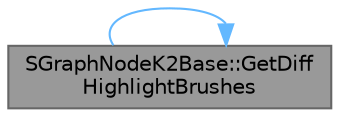 digraph "SGraphNodeK2Base::GetDiffHighlightBrushes"
{
 // INTERACTIVE_SVG=YES
 // LATEX_PDF_SIZE
  bgcolor="transparent";
  edge [fontname=Helvetica,fontsize=10,labelfontname=Helvetica,labelfontsize=10];
  node [fontname=Helvetica,fontsize=10,shape=box,height=0.2,width=0.4];
  rankdir="LR";
  Node1 [id="Node000001",label="SGraphNodeK2Base::GetDiff\lHighlightBrushes",height=0.2,width=0.4,color="gray40", fillcolor="grey60", style="filled", fontcolor="black",tooltip="used by GetDiffHighlights to generate outlines for diffed nodes"];
  Node1 -> Node1 [id="edge1_Node000001_Node000001",color="steelblue1",style="solid",tooltip=" "];
}
